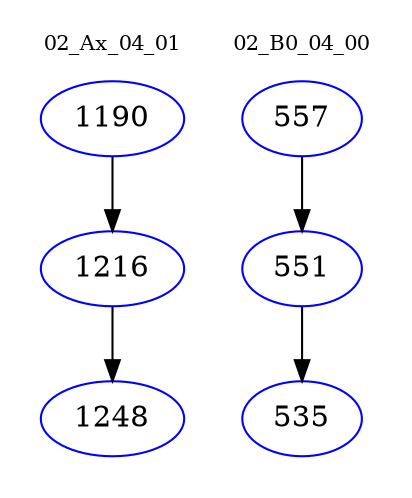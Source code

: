 digraph{
subgraph cluster_0 {
color = white
label = "02_Ax_04_01";
fontsize=10;
T0_1190 [label="1190", color="blue"]
T0_1190 -> T0_1216 [color="black"]
T0_1216 [label="1216", color="blue"]
T0_1216 -> T0_1248 [color="black"]
T0_1248 [label="1248", color="blue"]
}
subgraph cluster_1 {
color = white
label = "02_B0_04_00";
fontsize=10;
T1_557 [label="557", color="blue"]
T1_557 -> T1_551 [color="black"]
T1_551 [label="551", color="blue"]
T1_551 -> T1_535 [color="black"]
T1_535 [label="535", color="blue"]
}
}
